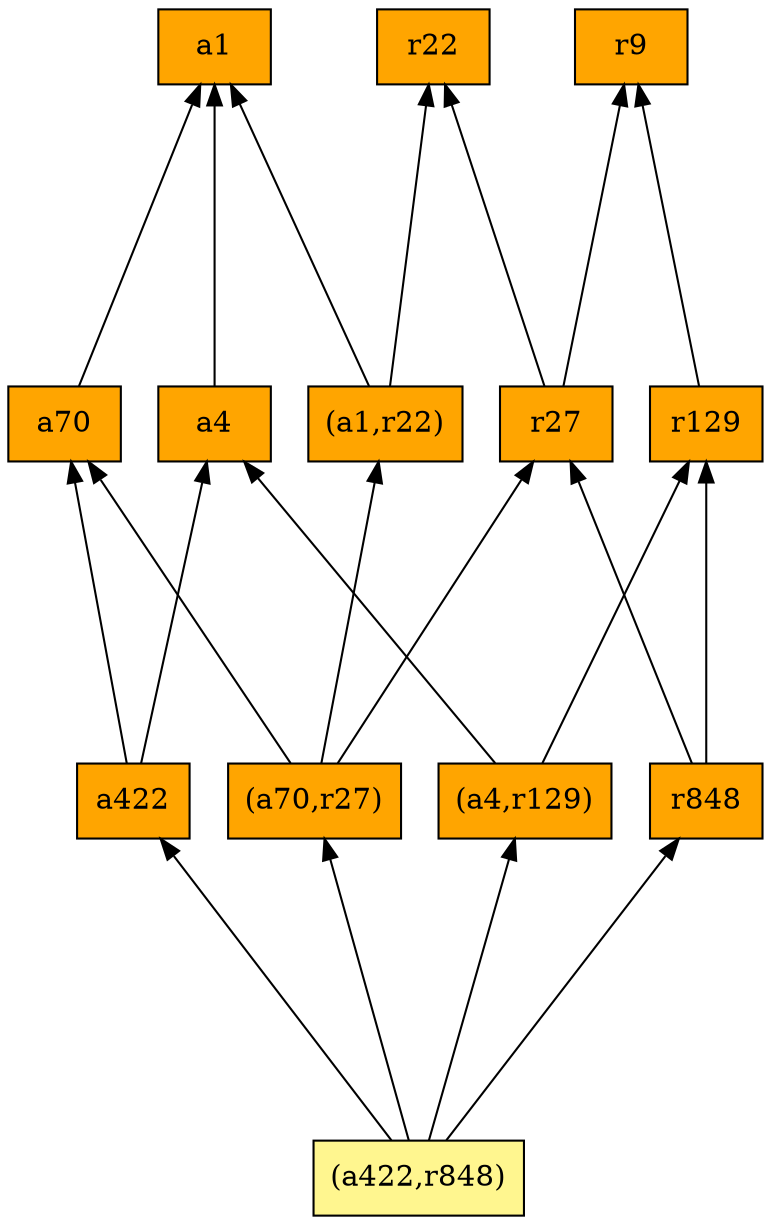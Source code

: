 digraph G {
rankdir=BT;ranksep="2.0";
"a1" [shape=record,fillcolor=orange,style=filled,label="{a1}"];
"r129" [shape=record,fillcolor=orange,style=filled,label="{r129}"];
"(a70,r27)" [shape=record,fillcolor=orange,style=filled,label="{(a70,r27)}"];
"r22" [shape=record,fillcolor=orange,style=filled,label="{r22}"];
"a4" [shape=record,fillcolor=orange,style=filled,label="{a4}"];
"a70" [shape=record,fillcolor=orange,style=filled,label="{a70}"];
"r27" [shape=record,fillcolor=orange,style=filled,label="{r27}"];
"(a4,r129)" [shape=record,fillcolor=orange,style=filled,label="{(a4,r129)}"];
"(a1,r22)" [shape=record,fillcolor=orange,style=filled,label="{(a1,r22)}"];
"r848" [shape=record,fillcolor=orange,style=filled,label="{r848}"];
"r9" [shape=record,fillcolor=orange,style=filled,label="{r9}"];
"(a422,r848)" [shape=record,fillcolor=khaki1,style=filled,label="{(a422,r848)}"];
"a422" [shape=record,fillcolor=orange,style=filled,label="{a422}"];
"r129" -> "r9"
"(a70,r27)" -> "(a1,r22)"
"(a70,r27)" -> "r27"
"(a70,r27)" -> "a70"
"a4" -> "a1"
"a70" -> "a1"
"r27" -> "r9"
"r27" -> "r22"
"(a4,r129)" -> "r129"
"(a4,r129)" -> "a4"
"(a1,r22)" -> "a1"
"(a1,r22)" -> "r22"
"r848" -> "r129"
"r848" -> "r27"
"(a422,r848)" -> "(a70,r27)"
"(a422,r848)" -> "(a4,r129)"
"(a422,r848)" -> "r848"
"(a422,r848)" -> "a422"
"a422" -> "a4"
"a422" -> "a70"
}